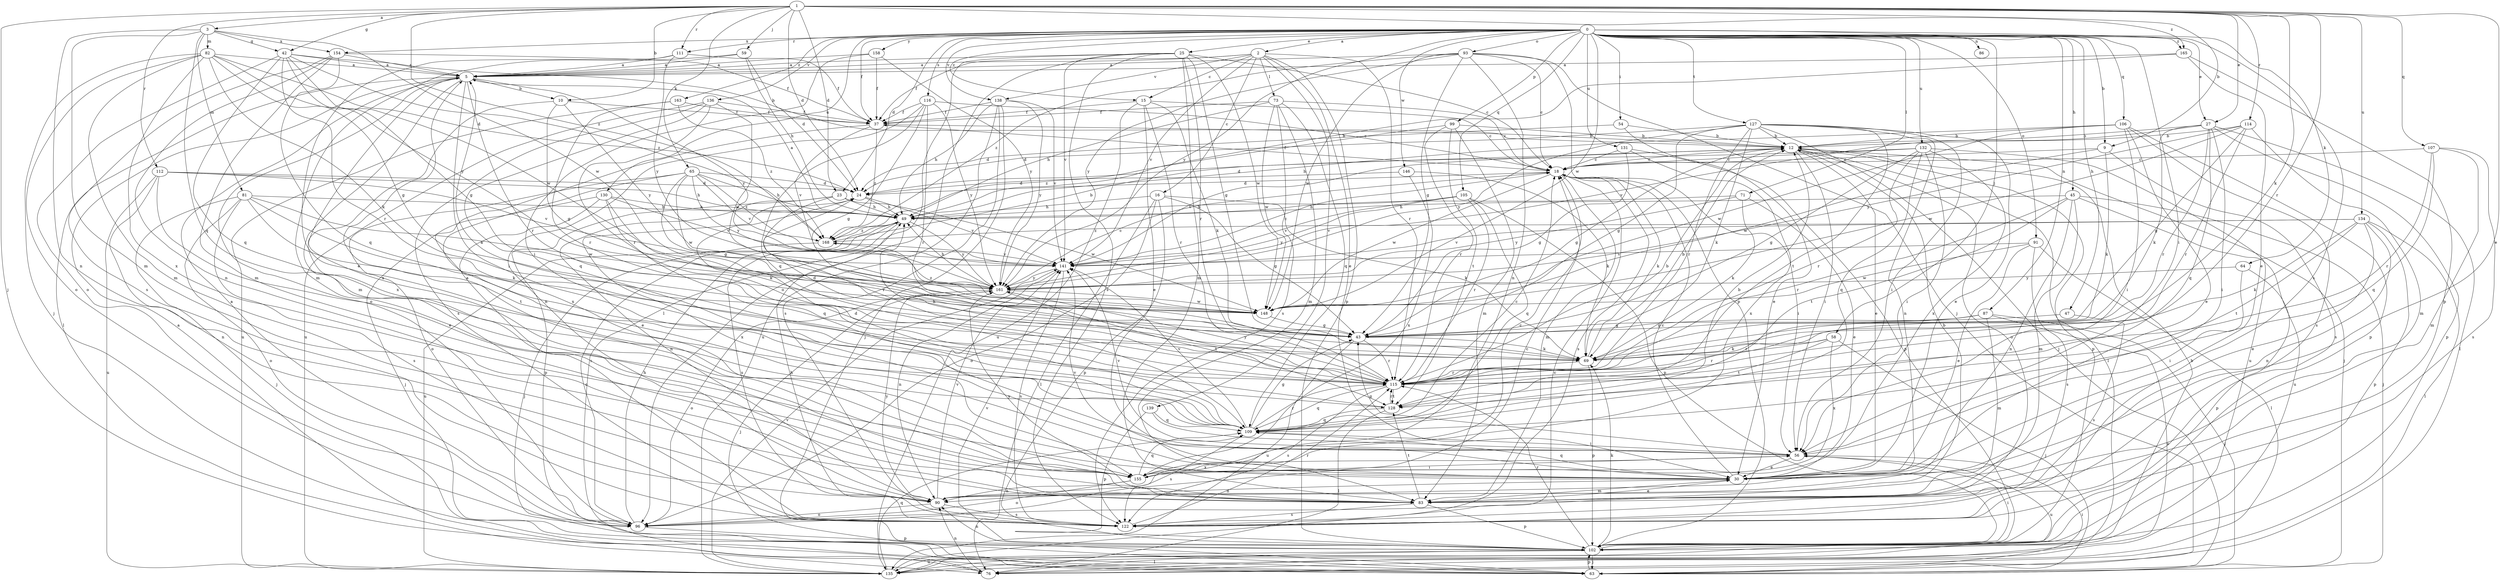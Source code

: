 strict digraph  {
0;
1;
2;
3;
5;
9;
10;
12;
15;
16;
18;
23;
24;
25;
27;
30;
37;
42;
43;
45;
47;
49;
54;
56;
58;
59;
63;
64;
65;
69;
71;
73;
76;
81;
82;
83;
86;
87;
90;
91;
93;
96;
99;
102;
105;
106;
107;
109;
111;
112;
114;
115;
116;
122;
127;
128;
130;
131;
132;
134;
135;
136;
138;
139;
141;
146;
148;
154;
155;
158;
161;
163;
165;
168;
0 -> 2  [label=a];
0 -> 9  [label=b];
0 -> 15  [label=c];
0 -> 23  [label=d];
0 -> 25  [label=e];
0 -> 27  [label=e];
0 -> 37  [label=f];
0 -> 45  [label=h];
0 -> 47  [label=h];
0 -> 54  [label=i];
0 -> 56  [label=i];
0 -> 58  [label=j];
0 -> 64  [label=k];
0 -> 71  [label=l];
0 -> 86  [label=n];
0 -> 87  [label=n];
0 -> 91  [label=o];
0 -> 93  [label=o];
0 -> 99  [label=p];
0 -> 105  [label=q];
0 -> 106  [label=q];
0 -> 111  [label=r];
0 -> 116  [label=s];
0 -> 122  [label=s];
0 -> 127  [label=t];
0 -> 130  [label=u];
0 -> 131  [label=u];
0 -> 132  [label=u];
0 -> 136  [label=v];
0 -> 138  [label=v];
0 -> 146  [label=w];
0 -> 148  [label=w];
0 -> 154  [label=x];
0 -> 158  [label=y];
0 -> 161  [label=y];
0 -> 163  [label=z];
0 -> 165  [label=z];
1 -> 3  [label=a];
1 -> 9  [label=b];
1 -> 10  [label=b];
1 -> 23  [label=d];
1 -> 24  [label=d];
1 -> 27  [label=e];
1 -> 30  [label=e];
1 -> 42  [label=g];
1 -> 59  [label=j];
1 -> 63  [label=j];
1 -> 65  [label=k];
1 -> 69  [label=k];
1 -> 107  [label=q];
1 -> 111  [label=r];
1 -> 112  [label=r];
1 -> 114  [label=r];
1 -> 115  [label=r];
1 -> 134  [label=u];
1 -> 165  [label=z];
1 -> 168  [label=z];
2 -> 5  [label=a];
2 -> 15  [label=c];
2 -> 16  [label=c];
2 -> 30  [label=e];
2 -> 37  [label=f];
2 -> 73  [label=l];
2 -> 102  [label=p];
2 -> 115  [label=r];
2 -> 138  [label=v];
2 -> 139  [label=v];
2 -> 141  [label=v];
3 -> 42  [label=g];
3 -> 81  [label=m];
3 -> 82  [label=m];
3 -> 83  [label=m];
3 -> 90  [label=n];
3 -> 109  [label=q];
3 -> 148  [label=w];
3 -> 154  [label=x];
5 -> 10  [label=b];
5 -> 56  [label=i];
5 -> 76  [label=l];
5 -> 83  [label=m];
5 -> 96  [label=o];
5 -> 115  [label=r];
5 -> 155  [label=x];
5 -> 161  [label=y];
9 -> 18  [label=c];
9 -> 69  [label=k];
9 -> 122  [label=s];
9 -> 148  [label=w];
10 -> 37  [label=f];
10 -> 43  [label=g];
10 -> 155  [label=x];
10 -> 161  [label=y];
12 -> 18  [label=c];
12 -> 30  [label=e];
12 -> 43  [label=g];
12 -> 56  [label=i];
12 -> 63  [label=j];
12 -> 76  [label=l];
12 -> 96  [label=o];
12 -> 102  [label=p];
12 -> 141  [label=v];
15 -> 18  [label=c];
15 -> 30  [label=e];
15 -> 37  [label=f];
15 -> 69  [label=k];
15 -> 115  [label=r];
15 -> 135  [label=u];
16 -> 43  [label=g];
16 -> 49  [label=h];
16 -> 69  [label=k];
16 -> 76  [label=l];
16 -> 96  [label=o];
16 -> 102  [label=p];
18 -> 24  [label=d];
18 -> 37  [label=f];
18 -> 56  [label=i];
18 -> 69  [label=k];
18 -> 83  [label=m];
18 -> 122  [label=s];
18 -> 148  [label=w];
23 -> 49  [label=h];
23 -> 90  [label=n];
23 -> 102  [label=p];
23 -> 115  [label=r];
23 -> 148  [label=w];
24 -> 49  [label=h];
24 -> 141  [label=v];
24 -> 155  [label=x];
25 -> 5  [label=a];
25 -> 18  [label=c];
25 -> 43  [label=g];
25 -> 76  [label=l];
25 -> 83  [label=m];
25 -> 96  [label=o];
25 -> 115  [label=r];
25 -> 122  [label=s];
25 -> 141  [label=v];
25 -> 148  [label=w];
27 -> 12  [label=b];
27 -> 56  [label=i];
27 -> 69  [label=k];
27 -> 76  [label=l];
27 -> 102  [label=p];
27 -> 109  [label=q];
27 -> 115  [label=r];
27 -> 141  [label=v];
30 -> 18  [label=c];
30 -> 83  [label=m];
30 -> 90  [label=n];
30 -> 109  [label=q];
30 -> 141  [label=v];
37 -> 12  [label=b];
37 -> 141  [label=v];
37 -> 155  [label=x];
37 -> 168  [label=z];
42 -> 5  [label=a];
42 -> 12  [label=b];
42 -> 43  [label=g];
42 -> 96  [label=o];
42 -> 109  [label=q];
42 -> 115  [label=r];
42 -> 148  [label=w];
42 -> 168  [label=z];
43 -> 69  [label=k];
43 -> 115  [label=r];
43 -> 135  [label=u];
45 -> 49  [label=h];
45 -> 63  [label=j];
45 -> 83  [label=m];
45 -> 90  [label=n];
45 -> 115  [label=r];
45 -> 128  [label=t];
45 -> 135  [label=u];
47 -> 43  [label=g];
47 -> 122  [label=s];
49 -> 5  [label=a];
49 -> 63  [label=j];
49 -> 122  [label=s];
49 -> 135  [label=u];
49 -> 161  [label=y];
49 -> 168  [label=z];
54 -> 12  [label=b];
54 -> 24  [label=d];
54 -> 30  [label=e];
56 -> 30  [label=e];
56 -> 43  [label=g];
56 -> 135  [label=u];
56 -> 141  [label=v];
56 -> 155  [label=x];
58 -> 63  [label=j];
58 -> 69  [label=k];
58 -> 115  [label=r];
58 -> 128  [label=t];
58 -> 155  [label=x];
59 -> 5  [label=a];
59 -> 24  [label=d];
59 -> 49  [label=h];
59 -> 83  [label=m];
63 -> 56  [label=i];
63 -> 102  [label=p];
64 -> 56  [label=i];
64 -> 102  [label=p];
64 -> 161  [label=y];
65 -> 24  [label=d];
65 -> 30  [label=e];
65 -> 43  [label=g];
65 -> 49  [label=h];
65 -> 96  [label=o];
65 -> 141  [label=v];
65 -> 148  [label=w];
65 -> 161  [label=y];
65 -> 168  [label=z];
69 -> 12  [label=b];
69 -> 24  [label=d];
69 -> 102  [label=p];
69 -> 115  [label=r];
71 -> 30  [label=e];
71 -> 49  [label=h];
71 -> 69  [label=k];
71 -> 161  [label=y];
73 -> 18  [label=c];
73 -> 37  [label=f];
73 -> 49  [label=h];
73 -> 83  [label=m];
73 -> 109  [label=q];
73 -> 122  [label=s];
73 -> 148  [label=w];
76 -> 5  [label=a];
76 -> 90  [label=n];
81 -> 49  [label=h];
81 -> 63  [label=j];
81 -> 69  [label=k];
81 -> 96  [label=o];
81 -> 122  [label=s];
81 -> 128  [label=t];
81 -> 148  [label=w];
82 -> 5  [label=a];
82 -> 24  [label=d];
82 -> 43  [label=g];
82 -> 63  [label=j];
82 -> 69  [label=k];
82 -> 83  [label=m];
82 -> 96  [label=o];
82 -> 155  [label=x];
82 -> 161  [label=y];
83 -> 12  [label=b];
83 -> 30  [label=e];
83 -> 102  [label=p];
83 -> 122  [label=s];
83 -> 128  [label=t];
83 -> 161  [label=y];
87 -> 43  [label=g];
87 -> 63  [label=j];
87 -> 83  [label=m];
87 -> 115  [label=r];
87 -> 135  [label=u];
90 -> 96  [label=o];
90 -> 122  [label=s];
90 -> 141  [label=v];
90 -> 161  [label=y];
91 -> 30  [label=e];
91 -> 76  [label=l];
91 -> 122  [label=s];
91 -> 141  [label=v];
91 -> 148  [label=w];
93 -> 5  [label=a];
93 -> 18  [label=c];
93 -> 43  [label=g];
93 -> 63  [label=j];
93 -> 90  [label=n];
93 -> 102  [label=p];
93 -> 148  [label=w];
93 -> 161  [label=y];
93 -> 168  [label=z];
96 -> 5  [label=a];
96 -> 18  [label=c];
96 -> 49  [label=h];
96 -> 102  [label=p];
99 -> 12  [label=b];
99 -> 83  [label=m];
99 -> 115  [label=r];
99 -> 128  [label=t];
99 -> 168  [label=z];
102 -> 56  [label=i];
102 -> 63  [label=j];
102 -> 69  [label=k];
102 -> 76  [label=l];
102 -> 90  [label=n];
102 -> 115  [label=r];
102 -> 135  [label=u];
102 -> 141  [label=v];
105 -> 49  [label=h];
105 -> 102  [label=p];
105 -> 109  [label=q];
105 -> 115  [label=r];
105 -> 141  [label=v];
105 -> 161  [label=y];
106 -> 12  [label=b];
106 -> 30  [label=e];
106 -> 49  [label=h];
106 -> 56  [label=i];
106 -> 102  [label=p];
106 -> 122  [label=s];
106 -> 148  [label=w];
107 -> 18  [label=c];
107 -> 83  [label=m];
107 -> 109  [label=q];
107 -> 115  [label=r];
107 -> 122  [label=s];
109 -> 12  [label=b];
109 -> 18  [label=c];
109 -> 24  [label=d];
109 -> 43  [label=g];
109 -> 56  [label=i];
109 -> 115  [label=r];
109 -> 122  [label=s];
109 -> 141  [label=v];
111 -> 5  [label=a];
111 -> 30  [label=e];
111 -> 37  [label=f];
111 -> 161  [label=y];
112 -> 24  [label=d];
112 -> 30  [label=e];
112 -> 49  [label=h];
112 -> 90  [label=n];
112 -> 135  [label=u];
112 -> 141  [label=v];
114 -> 12  [label=b];
114 -> 43  [label=g];
114 -> 83  [label=m];
114 -> 115  [label=r];
114 -> 148  [label=w];
114 -> 161  [label=y];
115 -> 12  [label=b];
115 -> 49  [label=h];
115 -> 109  [label=q];
115 -> 122  [label=s];
115 -> 128  [label=t];
115 -> 161  [label=y];
116 -> 18  [label=c];
116 -> 37  [label=f];
116 -> 43  [label=g];
116 -> 90  [label=n];
116 -> 109  [label=q];
116 -> 115  [label=r];
116 -> 161  [label=y];
122 -> 49  [label=h];
122 -> 115  [label=r];
127 -> 12  [label=b];
127 -> 24  [label=d];
127 -> 30  [label=e];
127 -> 43  [label=g];
127 -> 56  [label=i];
127 -> 63  [label=j];
127 -> 69  [label=k];
127 -> 90  [label=n];
127 -> 115  [label=r];
127 -> 128  [label=t];
127 -> 161  [label=y];
128 -> 5  [label=a];
128 -> 76  [label=l];
128 -> 109  [label=q];
128 -> 115  [label=r];
130 -> 49  [label=h];
130 -> 63  [label=j];
130 -> 69  [label=k];
130 -> 109  [label=q];
130 -> 122  [label=s];
130 -> 141  [label=v];
131 -> 18  [label=c];
131 -> 43  [label=g];
131 -> 102  [label=p];
131 -> 155  [label=x];
132 -> 18  [label=c];
132 -> 24  [label=d];
132 -> 43  [label=g];
132 -> 56  [label=i];
132 -> 109  [label=q];
132 -> 115  [label=r];
132 -> 135  [label=u];
132 -> 155  [label=x];
134 -> 30  [label=e];
134 -> 69  [label=k];
134 -> 76  [label=l];
134 -> 90  [label=n];
134 -> 102  [label=p];
134 -> 128  [label=t];
134 -> 141  [label=v];
134 -> 168  [label=z];
135 -> 12  [label=b];
135 -> 18  [label=c];
135 -> 109  [label=q];
135 -> 141  [label=v];
136 -> 37  [label=f];
136 -> 109  [label=q];
136 -> 115  [label=r];
136 -> 122  [label=s];
136 -> 135  [label=u];
136 -> 148  [label=w];
138 -> 37  [label=f];
138 -> 49  [label=h];
138 -> 63  [label=j];
138 -> 122  [label=s];
138 -> 135  [label=u];
138 -> 141  [label=v];
138 -> 161  [label=y];
139 -> 56  [label=i];
139 -> 102  [label=p];
139 -> 109  [label=q];
141 -> 18  [label=c];
141 -> 90  [label=n];
141 -> 122  [label=s];
141 -> 161  [label=y];
146 -> 24  [label=d];
146 -> 69  [label=k];
146 -> 155  [label=x];
148 -> 43  [label=g];
148 -> 168  [label=z];
154 -> 5  [label=a];
154 -> 37  [label=f];
154 -> 83  [label=m];
154 -> 90  [label=n];
154 -> 109  [label=q];
154 -> 122  [label=s];
155 -> 5  [label=a];
155 -> 18  [label=c];
155 -> 56  [label=i];
155 -> 90  [label=n];
155 -> 96  [label=o];
155 -> 109  [label=q];
158 -> 5  [label=a];
158 -> 37  [label=f];
158 -> 56  [label=i];
158 -> 161  [label=y];
161 -> 18  [label=c];
161 -> 49  [label=h];
161 -> 63  [label=j];
161 -> 96  [label=o];
161 -> 128  [label=t];
161 -> 148  [label=w];
163 -> 37  [label=f];
163 -> 115  [label=r];
163 -> 135  [label=u];
163 -> 168  [label=z];
165 -> 5  [label=a];
165 -> 30  [label=e];
165 -> 49  [label=h];
165 -> 102  [label=p];
168 -> 12  [label=b];
168 -> 96  [label=o];
168 -> 141  [label=v];
}
